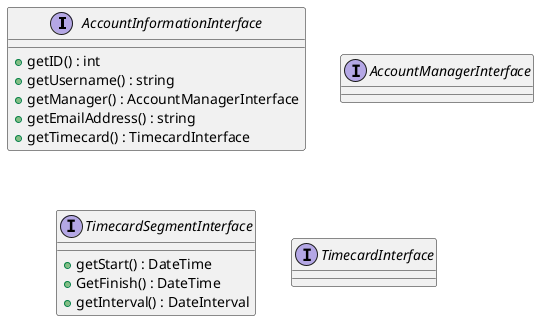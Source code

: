 @startuml

interface AccountInformationInterface{
    +getID() : int
    +getUsername() : string
    +getManager() : AccountManagerInterface
    +getEmailAddress() : string
    +getTimecard() : TimecardInterface
}

interface AccountManagerInterface{
}

interface TimecardSegmentInterface{
    +getStart() : DateTime
    +GetFinish() : DateTime
    +getInterval() : DateInterval
}

interface TimecardInterface{
}


@enduml